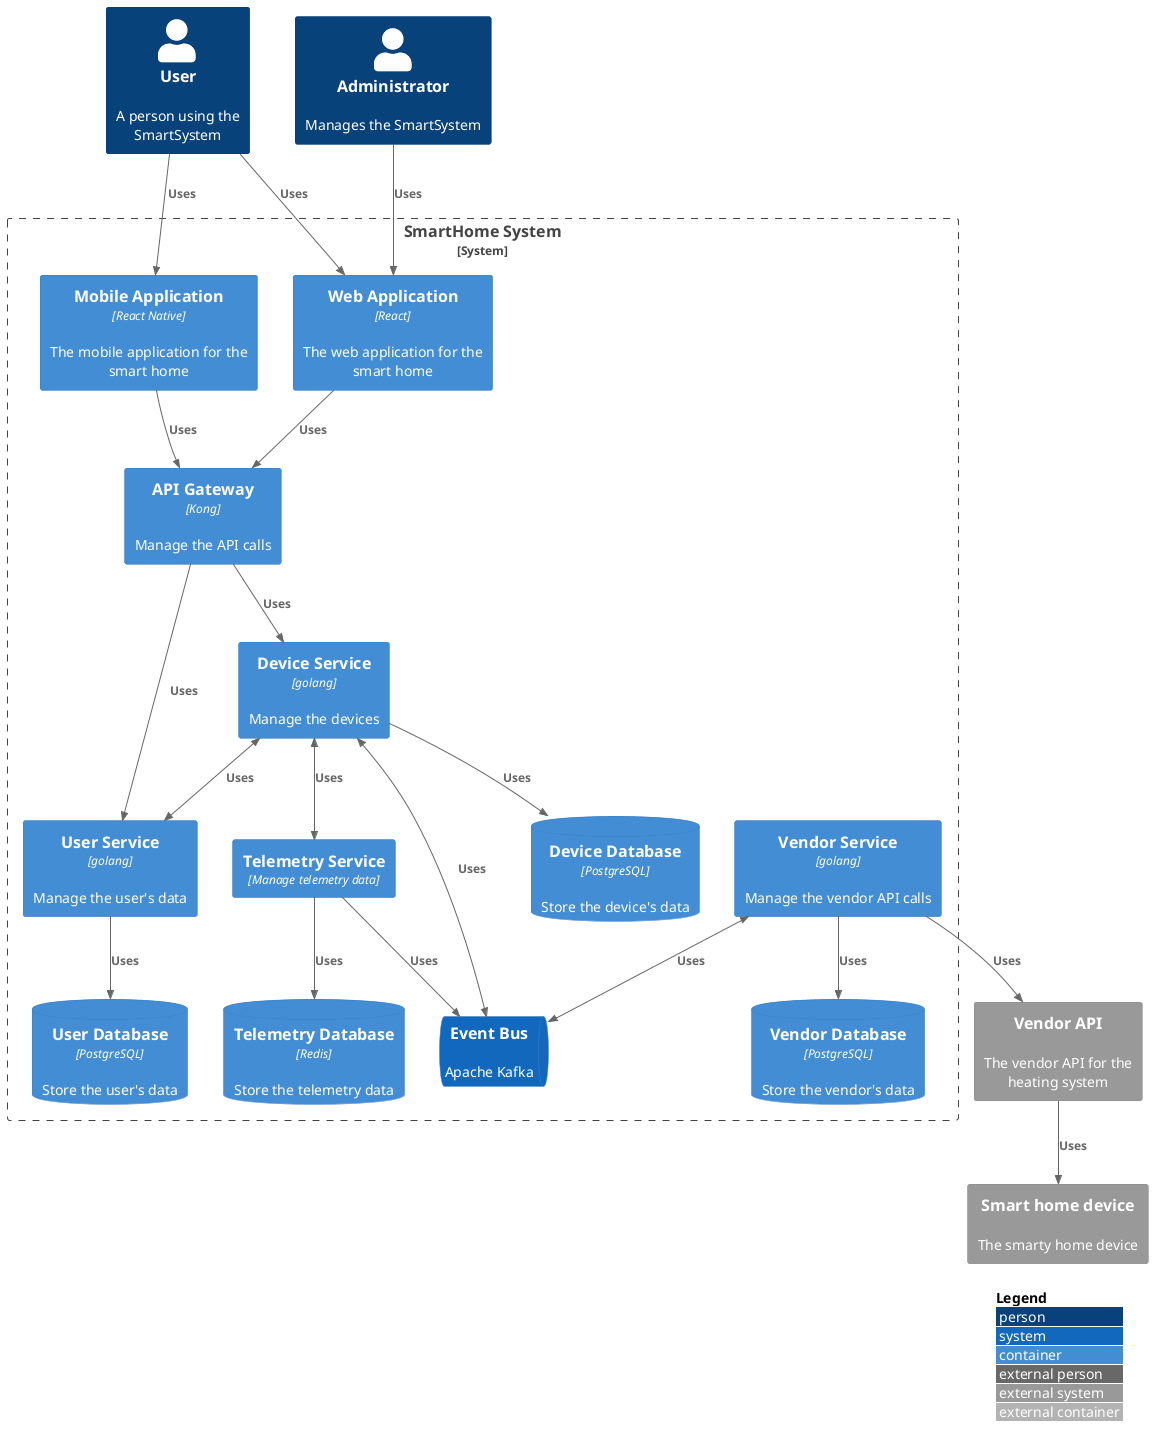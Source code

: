 @startuml
    !include <C4/C4_Container.puml>

    LAYOUT_WITH_LEGEND()

    Person(person, "User", "A person using the SmartSystem")
    Person(administrator, "Administrator", "Manages the SmartSystem")
    System_Boundary(SmartHomeSystem, "SmartHome System") {
        Container(WebApp, "Web Application", "React", "The web application for the smart home")
        Container(MobileApp, "Mobile Application", "React Native", "The mobile application for the smart home")
        Container(APIgw, "API Gateway", "Kong", "Manage the API calls")

        Container(DeviceService, "Device Service", "golang", "Manage the devices")
        ContainerDb(DeviceDB, "Device Database", "PostgreSQL", "Store the device's data")

        Container(TelemetryService, "Telemetry Service", "Manage telemetry data")
        ContainerDb(TelemetryDb, "Telemetry Database", "Redis", "Store the telemetry data")

        Container(VendorService, "Vendor Service", "golang", "Manage the vendor API calls")
        ContainerDb(VendorServiceDB, "Vendor Database", "PostgreSQL", "Store the vendor's data")

        Container(UserService, "User Service", "golang", "Manage the user's data")
        ContainerDb(UserDB, "User Database", "PostgreSQL", "Store the user's data")

        SystemQueue(AppQueue, "Event Bus", "Apache Kafka")

        Rel(WebApp, APIgw, "Uses")
        Rel(MobileApp, APIgw, "Uses")

        Rel(APIgw, DeviceService, "Uses")
        Rel(APIgw, UserService, "Uses")
        Rel(TelemetryService, TelemetryDb, "Uses")
        Rel(DeviceService, DeviceDB, "Uses")
        Rel(UserService, UserDB, "Uses")
        Rel(VendorService, VendorServiceDB, "Uses")
        Rel(TelemetryService, AppQueue, "Uses")

        BiRel(DeviceService, UserService, "Uses")
        BiRel(DeviceService, TelemetryService, "Uses")
        BiRel(AppQueue, DeviceService, "Uses")
        BiRel(VendorService, AppQueue, "Uses")
    }
    System_Ext(VendorAPI, "Vendor API", "The vendor API for the heating system")
    System_Ext(SmartHomeDevice, "Smart home device", "The smarty home device")
    Lay_D(VendorService, VendorAPI)
    Rel(person, MobileApp, "Uses")
    Rel(person, WebApp, "Uses")
    Rel(administrator, WebApp, "Uses")
    Rel(VendorService, VendorAPI,  "Uses")
    Rel(VendorAPI, SmartHomeDevice, "Uses")

@enduml